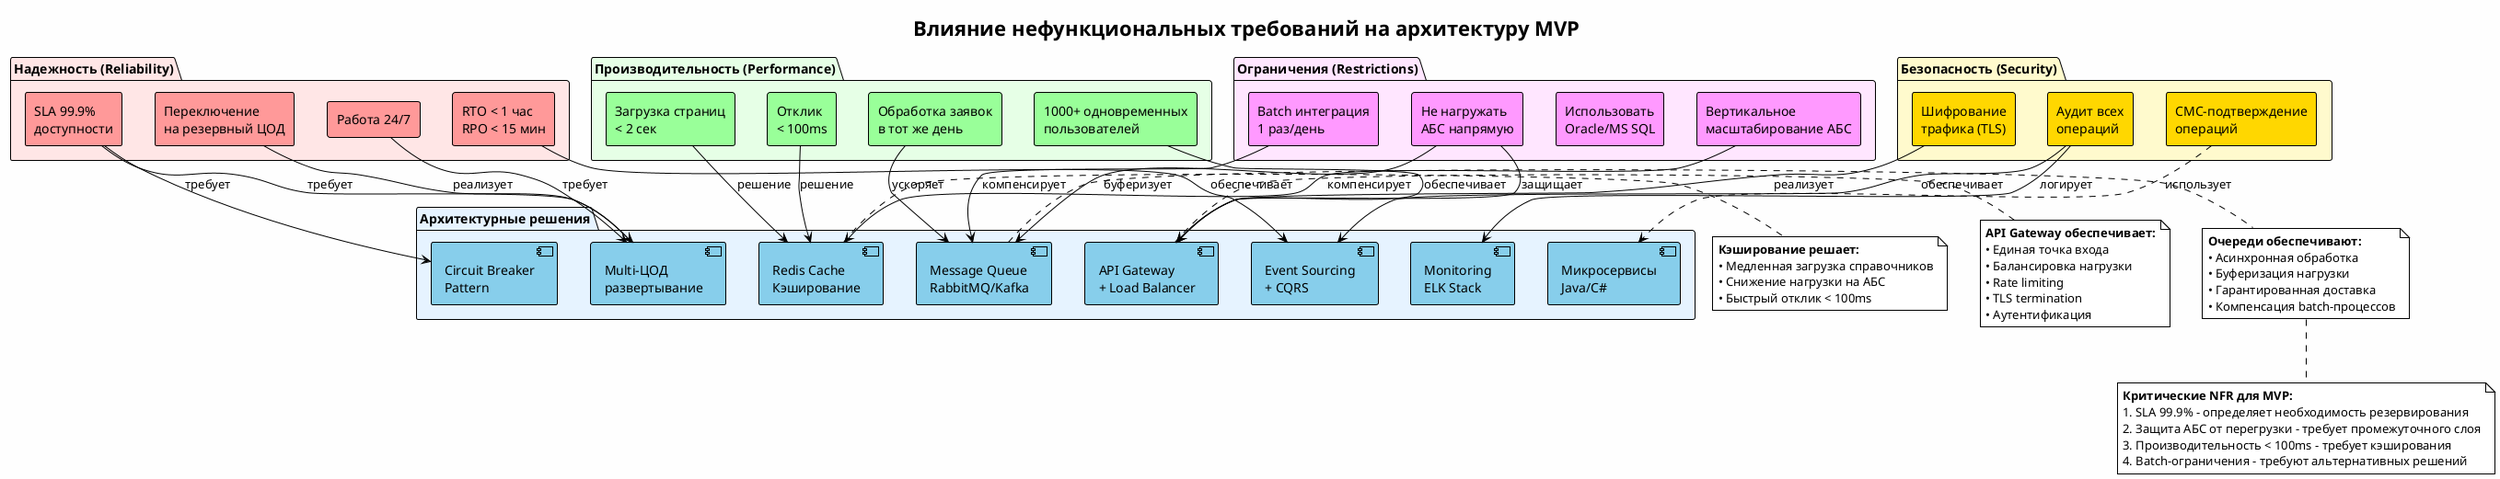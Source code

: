 @startuml nfr_impact
!theme plain
title Влияние нефункциональных требований на архитектуру MVP
skinparam backgroundColor #FEFEFE

' Define NFR categories
package "Надежность (Reliability)" #FFE6E6 {
  rectangle "SLA 99.9%\nдоступности" as R1 #FF9999
  rectangle "Работа 24/7" as R2 #FF9999
  rectangle "Переключение\nна резервный ЦОД" as R3 #FF9999
  rectangle "RTO < 1 час\nRPO < 15 мин" as R4 #FF9999
}

package "Производительность (Performance)" #E6FFE6 {
  rectangle "Отклик\n< 100ms" as P1 #99FF99
  rectangle "Загрузка страниц\n< 2 сек" as P2 #99FF99
  rectangle "1000+ одновременных\nпользователей" as P3 #99FF99
  rectangle "Обработка заявок\nв тот же день" as P4 #99FF99
}

package "Ограничения (Restrictions)" #FFE6FF {
  rectangle "Не нагружать\nАБС напрямую" as C1 #FF99FF
  rectangle "Использовать\nOracle/MS SQL" as C2 #FF99FF
  rectangle "Batch интеграция\n1 раз/день" as C3 #FF99FF
  rectangle "Вертикальное\nмасштабирование АБС" as C4 #FF99FF
}

package "Безопасность (Security)" #FFFACD {
  rectangle "Шифрование\nтрафика (TLS)" as S1 #FFD700
  rectangle "СМС-подтверждение\nопераций" as S2 #FFD700
  rectangle "Аудит всех\nопераций" as S3 #FFD700
}

' Define architectural solutions
package "Архитектурные решения" #E6F3FF {
  component "API Gateway\n+ Load Balancer" as APIGW #87CEEB
  component "Redis Cache\nКэширование" as CACHE #87CEEB
  component "Message Queue\nRabbitMQ/Kafka" as QUEUE #87CEEB
  component "Микросервисы\nJava/C#" as MICRO #87CEEB
  component "Multi-ЦОД\nразвертывание" as MULTI #87CEEB
  component "Circuit Breaker\nPattern" as CB #87CEEB
  component "Event Sourcing\n+ CQRS" as ES #87CEEB
  component "Monitoring\nELK Stack" as MON #87CEEB
}

' Draw relationships
R1 --> MULTI : требует
R1 --> CB : требует
R2 --> MULTI : требует
R3 --> MULTI : реализует
R4 --> ES : обеспечивает

P1 --> CACHE : решение
P2 --> CACHE : решение
P3 --> APIGW : обеспечивает
P4 --> QUEUE : ускоряет

C1 --> APIGW : защищает
C1 --> QUEUE : буферизует
C3 --> QUEUE : компенсирует
C4 --> CACHE : компенсирует

S1 --> APIGW : реализует
S2 ..> MICRO : использует
S3 --> ES : обеспечивает
S3 --> MON : логирует

' Add notes
note right of APIGW
  **API Gateway обеспечивает:**
  • Единая точка входа
  • Балансировка нагрузки
  • Rate limiting
  • TLS termination
  • Аутентификация
end note

note right of CACHE
  **Кэширование решает:**
  • Медленная загрузка справочников
  • Снижение нагрузки на АБС
  • Быстрый отклик < 100ms
end note

note right of QUEUE
  **Очереди обеспечивают:**
  • Асинхронная обработка
  • Буферизация нагрузки
  • Гарантированная доставка
  • Компенсация batch-процессов
end note

note bottom
  **Критические NFR для MVP:**
  1. SLA 99.9% - определяет необходимость резервирования
  2. Защита АБС от перегрузки - требует промежуточного слоя
  3. Производительность < 100ms - требует кэширования
  4. Batch-ограничения - требуют альтернативных решений
end note

@enduml

